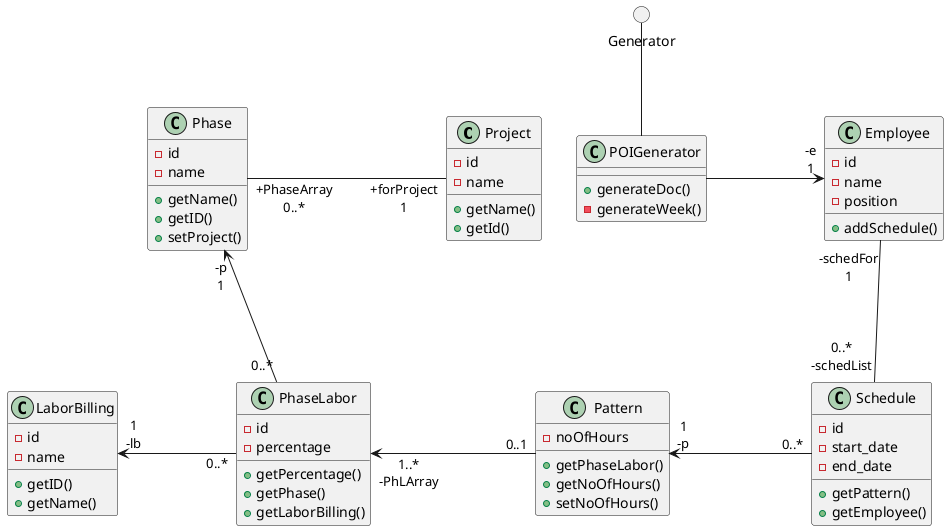 @startuml
class Project {
  - id
  - name
  + getName()
  + getId()
}

class Phase {
  - id
  - name
  + getName()
  + getID()
  + setProject()
}

class POIGenerator {
  + generateDoc()
  - generateWeek()
}

class Employee {
  - id
  - name
  - position 
  + addSchedule()
}

class Schedule {
  - id 
  - start_date
  - end_date
  + getPattern()
  + getEmployee()
}

class Pattern {
  - noOfHours
  + getPhaseLabor()
  + getNoOfHours()
  + setNoOfHours()
}

class PhaseLabor {
  - id 
  - percentage
  + getPercentage()
  + getPhase()
  + getLaborBilling()
}

class LaborBilling {
  - id 
  - name
  + getID()
  + getName()
}

circle Generator

Project "+forProject\n1" -l-  "+PhaseArray\n0..*" Phase : \t\t\t\t\t\t
Generator -d- POIGenerator
POIGenerator -r--> "-e\n1" Employee: \t\t\t
Employee "-schedFor\n1" -d- "0..*\n-schedList" Schedule: \n\n\n
Schedule "0..*" -l-> "1\n-p" Pattern: \t\t\t
Pattern "0..1" -l-> "1..*\n-PhLArray" PhaseLabor: \t\t\t
PhaseLabor "0..*" -l-> "1\n-lb" LaborBilling: \t\t\t
PhaseLabor "0..*" -u-> "-p\n1" Phase
@enduml

